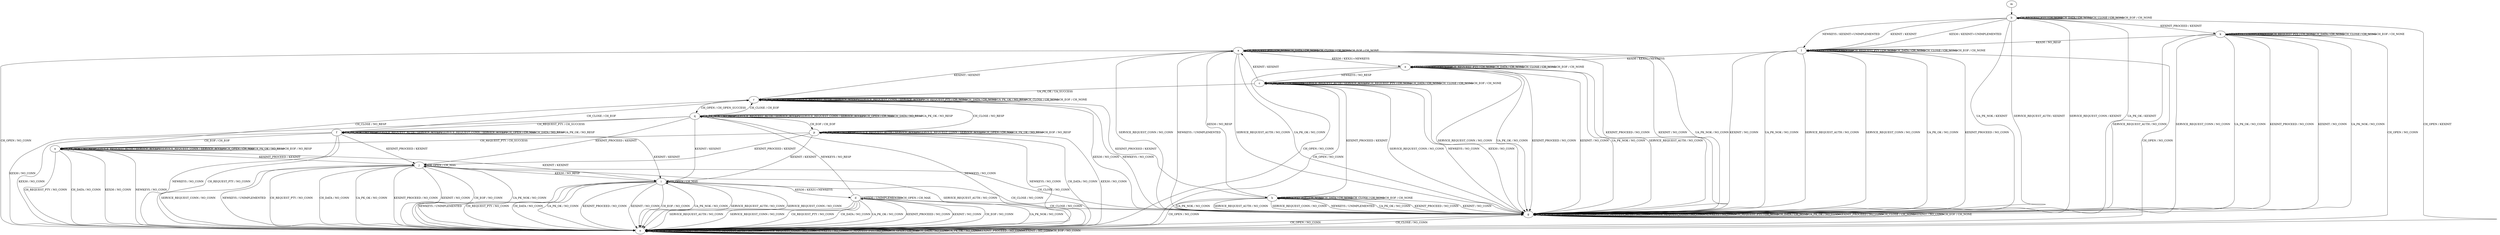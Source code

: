 digraph "" {
	graph ["Incoming time"=0.10787844657897949,
		"Outgoing time"=0.16650700569152832,
		Output="{'States': 18, 'Transitions': 222}",
		Reference="{'States': 18, 'Transitions': 222}",
		Solver=cvc4,
		Updated="{'States': 18, 'Transitions': 222}",
		"f-measure"=1.0,
		precision=1.0,
		recall=1.0
	];
	a -> a	[key=0,
		label="CH_REQUEST_PTY / CH_NONE"];
	a -> a	[key=1,
		label="CH_DATA / CH_NONE"];
	a -> a	[key=2,
		label="CH_CLOSE / CH_NONE"];
	a -> a	[key=3,
		label="CH_EOF / CH_NONE"];
	a -> e	[key=0,
		label="KEX30 / KEX31+NEWKEYS"];
	a -> g	[key=0,
		label="UA_PK_NOK / NO_CONN"];
	a -> g	[key=1,
		label="SERVICE_REQUEST_AUTH / NO_CONN"];
	a -> g	[key=2,
		label="SERVICE_REQUEST_CONN / NO_CONN"];
	a -> g	[key=3,
		label="NEWKEYS / UNIMPLEMENTED"];
	a -> g	[key=4,
		label="UA_PK_OK / NO_CONN"];
	a -> g	[key=5,
		label="KEXINIT_PROCEED / NO_CONN"];
	a -> g	[key=6,
		label="KEXINIT / NO_CONN"];
	a -> o	[key=0,
		label="CH_OPEN / NO_CONN"];
	b -> b	[key=0,
		label="CH_REQUEST_PTY / CH_NONE"];
	b -> b	[key=1,
		label="CH_DATA / CH_NONE"];
	b -> b	[key=2,
		label="CH_CLOSE / CH_NONE"];
	b -> b	[key=3,
		label="CH_EOF / CH_NONE"];
	b -> g	[key=0,
		label="UA_PK_NOK / KEXINIT"];
	b -> g	[key=1,
		label="SERVICE_REQUEST_AUTH / KEXINIT"];
	b -> g	[key=2,
		label="SERVICE_REQUEST_CONN / KEXINIT"];
	b -> g	[key=3,
		label="UA_PK_OK / KEXINIT"];
	b -> k	[key=0,
		label="KEXINIT_PROCEED / KEXINIT"];
	b -> l	[key=0,
		label="KEX30 / KEXINIT+UNIMPLEMENTED"];
	b -> l	[key=1,
		label="NEWKEYS / KEXINIT+UNIMPLEMENTED"];
	b -> l	[key=2,
		label="KEXINIT / KEXINIT"];
	b -> o	[key=0,
		label="CH_OPEN / KEXINIT"];
	c -> a	[key=0,
		label="KEXINIT / KEXINIT"];
	c -> c	[key=0,
		label="UA_PK_NOK / UA_FAILURE"];
	c -> c	[key=1,
		label="SERVICE_REQUEST_AUTH / SERVICE_ACCEPT"];
	c -> c	[key=2,
		label="CH_REQUEST_PTY / CH_NONE"];
	c -> c	[key=3,
		label="CH_DATA / CH_NONE"];
	c -> c	[key=4,
		label="CH_CLOSE / CH_NONE"];
	c -> c	[key=5,
		label="CH_EOF / CH_NONE"];
	c -> g	[key=0,
		label="KEX30 / NO_CONN"];
	c -> g	[key=1,
		label="SERVICE_REQUEST_CONN / NO_CONN"];
	c -> g	[key=2,
		label="NEWKEYS / NO_CONN"];
	c -> h	[key=0,
		label="KEXINIT_PROCEED / KEXINIT"];
	c -> o	[key=0,
		label="CH_OPEN / NO_CONN"];
	c -> r	[key=0,
		label="UA_PK_OK / UA_SUCCESS"];
	d -> d	[key=0,
		label="KEX30 / UNIMPLEMENTED"];
	d -> d	[key=1,
		label="CH_OPEN / CH_MAX"];
	d -> g	[key=0,
		label="CH_CLOSE / NO_CONN"];
	d -> o	[key=0,
		label="UA_PK_NOK / NO_CONN"];
	d -> o	[key=1,
		label="SERVICE_REQUEST_AUTH / NO_CONN"];
	d -> o	[key=2,
		label="SERVICE_REQUEST_CONN / NO_CONN"];
	d -> o	[key=3,
		label="CH_REQUEST_PTY / NO_CONN"];
	d -> o	[key=4,
		label="CH_DATA / NO_CONN"];
	d -> o	[key=5,
		label="UA_PK_OK / NO_CONN"];
	d -> o	[key=6,
		label="KEXINIT_PROCEED / NO_CONN"];
	d -> o	[key=7,
		label="KEXINIT / NO_CONN"];
	d -> o	[key=8,
		label="CH_EOF / NO_CONN"];
	d -> q	[key=0,
		label="NEWKEYS / NO_RESP"];
	e -> c	[key=0,
		label="NEWKEYS / NO_RESP"];
	e -> e	[key=0,
		label="KEX30 / UNIMPLEMENTED"];
	e -> e	[key=1,
		label="CH_REQUEST_PTY / CH_NONE"];
	e -> e	[key=2,
		label="CH_DATA / CH_NONE"];
	e -> e	[key=3,
		label="CH_CLOSE / CH_NONE"];
	e -> e	[key=4,
		label="CH_EOF / CH_NONE"];
	e -> g	[key=0,
		label="UA_PK_NOK / NO_CONN"];
	e -> g	[key=1,
		label="SERVICE_REQUEST_AUTH / NO_CONN"];
	e -> g	[key=2,
		label="SERVICE_REQUEST_CONN / NO_CONN"];
	e -> g	[key=3,
		label="UA_PK_OK / NO_CONN"];
	e -> g	[key=4,
		label="KEXINIT_PROCEED / NO_CONN"];
	e -> g	[key=5,
		label="KEXINIT / NO_CONN"];
	e -> o	[key=0,
		label="CH_OPEN / NO_CONN"];
	f -> f	[key=0,
		label="UA_PK_NOK / NO_RESP"];
	f -> f	[key=1,
		label="SERVICE_REQUEST_AUTH / SERVICE_ACCEPT"];
	f -> f	[key=2,
		label="SERVICE_REQUEST_CONN / SERVICE_ACCEPT"];
	f -> f	[key=3,
		label="CH_OPEN / CH_MAX"];
	f -> f	[key=4,
		label="CH_DATA / NO_RESP"];
	f -> f	[key=5,
		label="UA_PK_OK / NO_RESP"];
	f -> i	[key=0,
		label="KEXINIT / KEXINIT"];
	f -> j	[key=0,
		label="KEXINIT_PROCEED / KEXINIT"];
	f -> n	[key=0,
		label="CH_EOF / CH_EOF"];
	f -> o	[key=0,
		label="KEX30 / NO_CONN"];
	f -> o	[key=1,
		label="NEWKEYS / NO_CONN"];
	f -> o	[key=2,
		label="CH_REQUEST_PTY / NO_CONN"];
	f -> r	[key=0,
		label="CH_CLOSE / CH_EOF"];
	g -> g	[key=0,
		label="UA_PK_NOK / NO_CONN"];
	g -> g	[key=1,
		label="KEX30 / NO_CONN"];
	g -> g	[key=2,
		label="SERVICE_REQUEST_AUTH / NO_CONN"];
	g -> g	[key=3,
		label="SERVICE_REQUEST_CONN / NO_CONN"];
	g -> g	[key=4,
		label="NEWKEYS / NO_CONN"];
	g -> g	[key=5,
		label="CH_REQUEST_PTY / CH_NONE"];
	g -> g	[key=6,
		label="CH_DATA / CH_NONE"];
	g -> g	[key=7,
		label="UA_PK_OK / NO_CONN"];
	g -> g	[key=8,
		label="KEXINIT_PROCEED / NO_CONN"];
	g -> g	[key=9,
		label="CH_CLOSE / CH_NONE"];
	g -> g	[key=10,
		label="KEXINIT / NO_CONN"];
	g -> g	[key=11,
		label="CH_EOF / CH_NONE"];
	g -> o	[key=0,
		label="CH_OPEN / NO_CONN"];
	h -> a	[key=0,
		label="KEX30 / NO_RESP"];
	h -> g	[key=0,
		label="UA_PK_NOK / NO_CONN"];
	h -> g	[key=1,
		label="SERVICE_REQUEST_AUTH / NO_CONN"];
	h -> g	[key=2,
		label="SERVICE_REQUEST_CONN / NO_CONN"];
	h -> g	[key=3,
		label="NEWKEYS / UNIMPLEMENTED"];
	h -> g	[key=4,
		label="UA_PK_OK / NO_CONN"];
	h -> g	[key=5,
		label="KEXINIT_PROCEED / NO_CONN"];
	h -> g	[key=6,
		label="KEXINIT / NO_CONN"];
	h -> h	[key=0,
		label="CH_REQUEST_PTY / CH_NONE"];
	h -> h	[key=1,
		label="CH_DATA / CH_NONE"];
	h -> h	[key=2,
		label="CH_CLOSE / CH_NONE"];
	h -> h	[key=3,
		label="CH_EOF / CH_NONE"];
	h -> o	[key=0,
		label="CH_OPEN / NO_CONN"];
	i -> d	[key=0,
		label="KEX30 / KEX31+NEWKEYS"];
	i -> g	[key=0,
		label="CH_CLOSE / NO_CONN"];
	i -> i	[key=0,
		label="CH_OPEN / CH_MAX"];
	i -> o	[key=0,
		label="UA_PK_NOK / NO_CONN"];
	i -> o	[key=1,
		label="SERVICE_REQUEST_AUTH / NO_CONN"];
	i -> o	[key=2,
		label="SERVICE_REQUEST_CONN / NO_CONN"];
	i -> o	[key=3,
		label="NEWKEYS / UNIMPLEMENTED"];
	i -> o	[key=4,
		label="CH_REQUEST_PTY / NO_CONN"];
	i -> o	[key=5,
		label="CH_DATA / NO_CONN"];
	i -> o	[key=6,
		label="UA_PK_OK / NO_CONN"];
	i -> o	[key=7,
		label="KEXINIT_PROCEED / NO_CONN"];
	i -> o	[key=8,
		label="KEXINIT / NO_CONN"];
	i -> o	[key=9,
		label="CH_EOF / NO_CONN"];
	j -> g	[key=0,
		label="CH_CLOSE / NO_CONN"];
	j -> i	[key=0,
		label="KEX30 / NO_RESP"];
	j -> j	[key=0,
		label="CH_OPEN / CH_MAX"];
	j -> o	[key=0,
		label="UA_PK_NOK / NO_CONN"];
	j -> o	[key=1,
		label="SERVICE_REQUEST_AUTH / NO_CONN"];
	j -> o	[key=2,
		label="SERVICE_REQUEST_CONN / NO_CONN"];
	j -> o	[key=3,
		label="NEWKEYS / UNIMPLEMENTED"];
	j -> o	[key=4,
		label="CH_REQUEST_PTY / NO_CONN"];
	j -> o	[key=5,
		label="CH_DATA / NO_CONN"];
	j -> o	[key=6,
		label="UA_PK_OK / NO_CONN"];
	j -> o	[key=7,
		label="KEXINIT_PROCEED / NO_CONN"];
	j -> o	[key=8,
		label="KEXINIT / NO_CONN"];
	j -> o	[key=9,
		label="CH_EOF / NO_CONN"];
	k -> g	[key=0,
		label="UA_PK_NOK / NO_CONN"];
	k -> g	[key=1,
		label="SERVICE_REQUEST_AUTH / NO_CONN"];
	k -> g	[key=2,
		label="SERVICE_REQUEST_CONN / NO_CONN"];
	k -> g	[key=3,
		label="UA_PK_OK / NO_CONN"];
	k -> g	[key=4,
		label="KEXINIT_PROCEED / NO_CONN"];
	k -> g	[key=5,
		label="KEXINIT / NO_CONN"];
	k -> k	[key=0,
		label="NEWKEYS / UNIMPLEMENTED"];
	k -> k	[key=1,
		label="CH_REQUEST_PTY / CH_NONE"];
	k -> k	[key=2,
		label="CH_DATA / CH_NONE"];
	k -> k	[key=3,
		label="CH_CLOSE / CH_NONE"];
	k -> k	[key=4,
		label="CH_EOF / CH_NONE"];
	k -> l	[key=0,
		label="KEX30 / NO_RESP"];
	k -> o	[key=0,
		label="CH_OPEN / NO_CONN"];
	l -> e	[key=0,
		label="KEX30 / KEX31+NEWKEYS"];
	l -> g	[key=0,
		label="UA_PK_NOK / NO_CONN"];
	l -> g	[key=1,
		label="SERVICE_REQUEST_AUTH / NO_CONN"];
	l -> g	[key=2,
		label="SERVICE_REQUEST_CONN / NO_CONN"];
	l -> g	[key=3,
		label="UA_PK_OK / NO_CONN"];
	l -> g	[key=4,
		label="KEXINIT_PROCEED / NO_CONN"];
	l -> g	[key=5,
		label="KEXINIT / NO_CONN"];
	l -> l	[key=0,
		label="NEWKEYS / UNIMPLEMENTED"];
	l -> l	[key=1,
		label="CH_REQUEST_PTY / CH_NONE"];
	l -> l	[key=2,
		label="CH_DATA / CH_NONE"];
	l -> l	[key=3,
		label="CH_CLOSE / CH_NONE"];
	l -> l	[key=4,
		label="CH_EOF / CH_NONE"];
	l -> o	[key=0,
		label="CH_OPEN / NO_CONN"];
	m -> b	[key=0];
	n -> i	[key=0,
		label="KEXINIT / KEXINIT"];
	n -> j	[key=0,
		label="KEXINIT_PROCEED / KEXINIT"];
	n -> n	[key=0,
		label="UA_PK_NOK / NO_RESP"];
	n -> n	[key=1,
		label="SERVICE_REQUEST_AUTH / SERVICE_ACCEPT"];
	n -> n	[key=2,
		label="SERVICE_REQUEST_CONN / SERVICE_ACCEPT"];
	n -> n	[key=3,
		label="CH_OPEN / CH_MAX"];
	n -> n	[key=4,
		label="UA_PK_OK / NO_RESP"];
	n -> n	[key=5,
		label="CH_EOF / NO_RESP"];
	n -> o	[key=0,
		label="KEX30 / NO_CONN"];
	n -> o	[key=1,
		label="NEWKEYS / NO_CONN"];
	n -> o	[key=2,
		label="CH_REQUEST_PTY / NO_CONN"];
	n -> o	[key=3,
		label="CH_DATA / NO_CONN"];
	n -> r	[key=0,
		label="CH_CLOSE / NO_RESP"];
	o -> g	[key=0,
		label="CH_CLOSE / NO_CONN"];
	o -> o	[key=0,
		label="UA_PK_NOK / NO_CONN"];
	o -> o	[key=1,
		label="KEX30 / NO_CONN"];
	o -> o	[key=2,
		label="SERVICE_REQUEST_AUTH / NO_CONN"];
	o -> o	[key=3,
		label="SERVICE_REQUEST_CONN / NO_CONN"];
	o -> o	[key=4,
		label="NEWKEYS / NO_CONN"];
	o -> o	[key=5,
		label="CH_REQUEST_PTY / NO_CONN"];
	o -> o	[key=6,
		label="CH_OPEN / CH_MAX"];
	o -> o	[key=7,
		label="CH_DATA / NO_CONN"];
	o -> o	[key=8,
		label="UA_PK_OK / NO_CONN"];
	o -> o	[key=9,
		label="KEXINIT_PROCEED / NO_CONN"];
	o -> o	[key=10,
		label="KEXINIT / NO_CONN"];
	o -> o	[key=11,
		label="CH_EOF / NO_CONN"];
	p -> i	[key=0,
		label="KEXINIT / KEXINIT"];
	p -> j	[key=0,
		label="KEXINIT_PROCEED / KEXINIT"];
	p -> n	[key=0,
		label="CH_REQUEST_PTY / CH_SUCCESS"];
	p -> o	[key=0,
		label="KEX30 / NO_CONN"];
	p -> o	[key=1,
		label="NEWKEYS / NO_CONN"];
	p -> o	[key=2,
		label="CH_DATA / NO_CONN"];
	p -> p	[key=0,
		label="UA_PK_NOK / NO_RESP"];
	p -> p	[key=1,
		label="SERVICE_REQUEST_AUTH / SERVICE_ACCEPT"];
	p -> p	[key=2,
		label="SERVICE_REQUEST_CONN / SERVICE_ACCEPT"];
	p -> p	[key=3,
		label="CH_OPEN / CH_MAX"];
	p -> p	[key=4,
		label="UA_PK_OK / NO_RESP"];
	p -> p	[key=5,
		label="CH_EOF / NO_RESP"];
	p -> r	[key=0,
		label="CH_CLOSE / NO_RESP"];
	q -> f	[key=0,
		label="CH_REQUEST_PTY / CH_SUCCESS"];
	q -> i	[key=0,
		label="KEXINIT / KEXINIT"];
	q -> j	[key=0,
		label="KEXINIT_PROCEED / KEXINIT"];
	q -> o	[key=0,
		label="KEX30 / NO_CONN"];
	q -> o	[key=1,
		label="NEWKEYS / NO_CONN"];
	q -> p	[key=0,
		label="CH_EOF / CH_EOF"];
	q -> q	[key=0,
		label="UA_PK_NOK / NO_RESP"];
	q -> q	[key=1,
		label="SERVICE_REQUEST_AUTH / SERVICE_ACCEPT"];
	q -> q	[key=2,
		label="SERVICE_REQUEST_CONN / SERVICE_ACCEPT"];
	q -> q	[key=3,
		label="CH_OPEN / CH_MAX"];
	q -> q	[key=4,
		label="CH_DATA / NO_RESP"];
	q -> q	[key=5,
		label="UA_PK_OK / NO_RESP"];
	q -> r	[key=0,
		label="CH_CLOSE / CH_EOF"];
	r -> a	[key=0,
		label="KEXINIT / KEXINIT"];
	r -> g	[key=0,
		label="KEX30 / NO_CONN"];
	r -> g	[key=1,
		label="NEWKEYS / NO_CONN"];
	r -> h	[key=0,
		label="KEXINIT_PROCEED / KEXINIT"];
	r -> q	[key=0,
		label="CH_OPEN / CH_OPEN_SUCCESS"];
	r -> r	[key=0,
		label="UA_PK_NOK / NO_RESP"];
	r -> r	[key=1,
		label="SERVICE_REQUEST_AUTH / SERVICE_ACCEPT"];
	r -> r	[key=2,
		label="SERVICE_REQUEST_CONN / SERVICE_ACCEPT"];
	r -> r	[key=3,
		label="CH_REQUEST_PTY / CH_NONE"];
	r -> r	[key=4,
		label="CH_DATA / CH_NONE"];
	r -> r	[key=5,
		label="UA_PK_OK / NO_RESP"];
	r -> r	[key=6,
		label="CH_CLOSE / CH_NONE"];
	r -> r	[key=7,
		label="CH_EOF / CH_NONE"];
}
